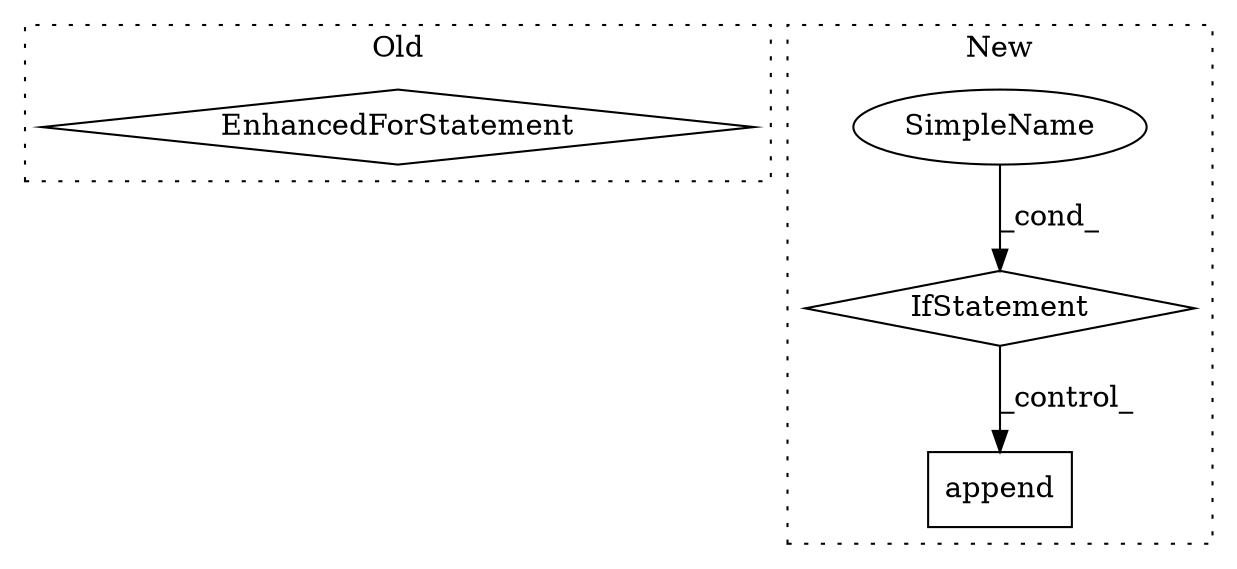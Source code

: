 digraph G {
subgraph cluster0 {
1 [label="EnhancedForStatement" a="70" s="3189,3284" l="57,2" shape="diamond"];
label = "Old";
style="dotted";
}
subgraph cluster1 {
2 [label="append" a="32" s="2917,2929" l="7,1" shape="box"];
3 [label="IfStatement" a="25" s="2812,2838" l="4,2" shape="diamond"];
4 [label="SimpleName" a="42" s="" l="" shape="ellipse"];
label = "New";
style="dotted";
}
3 -> 2 [label="_control_"];
4 -> 3 [label="_cond_"];
}